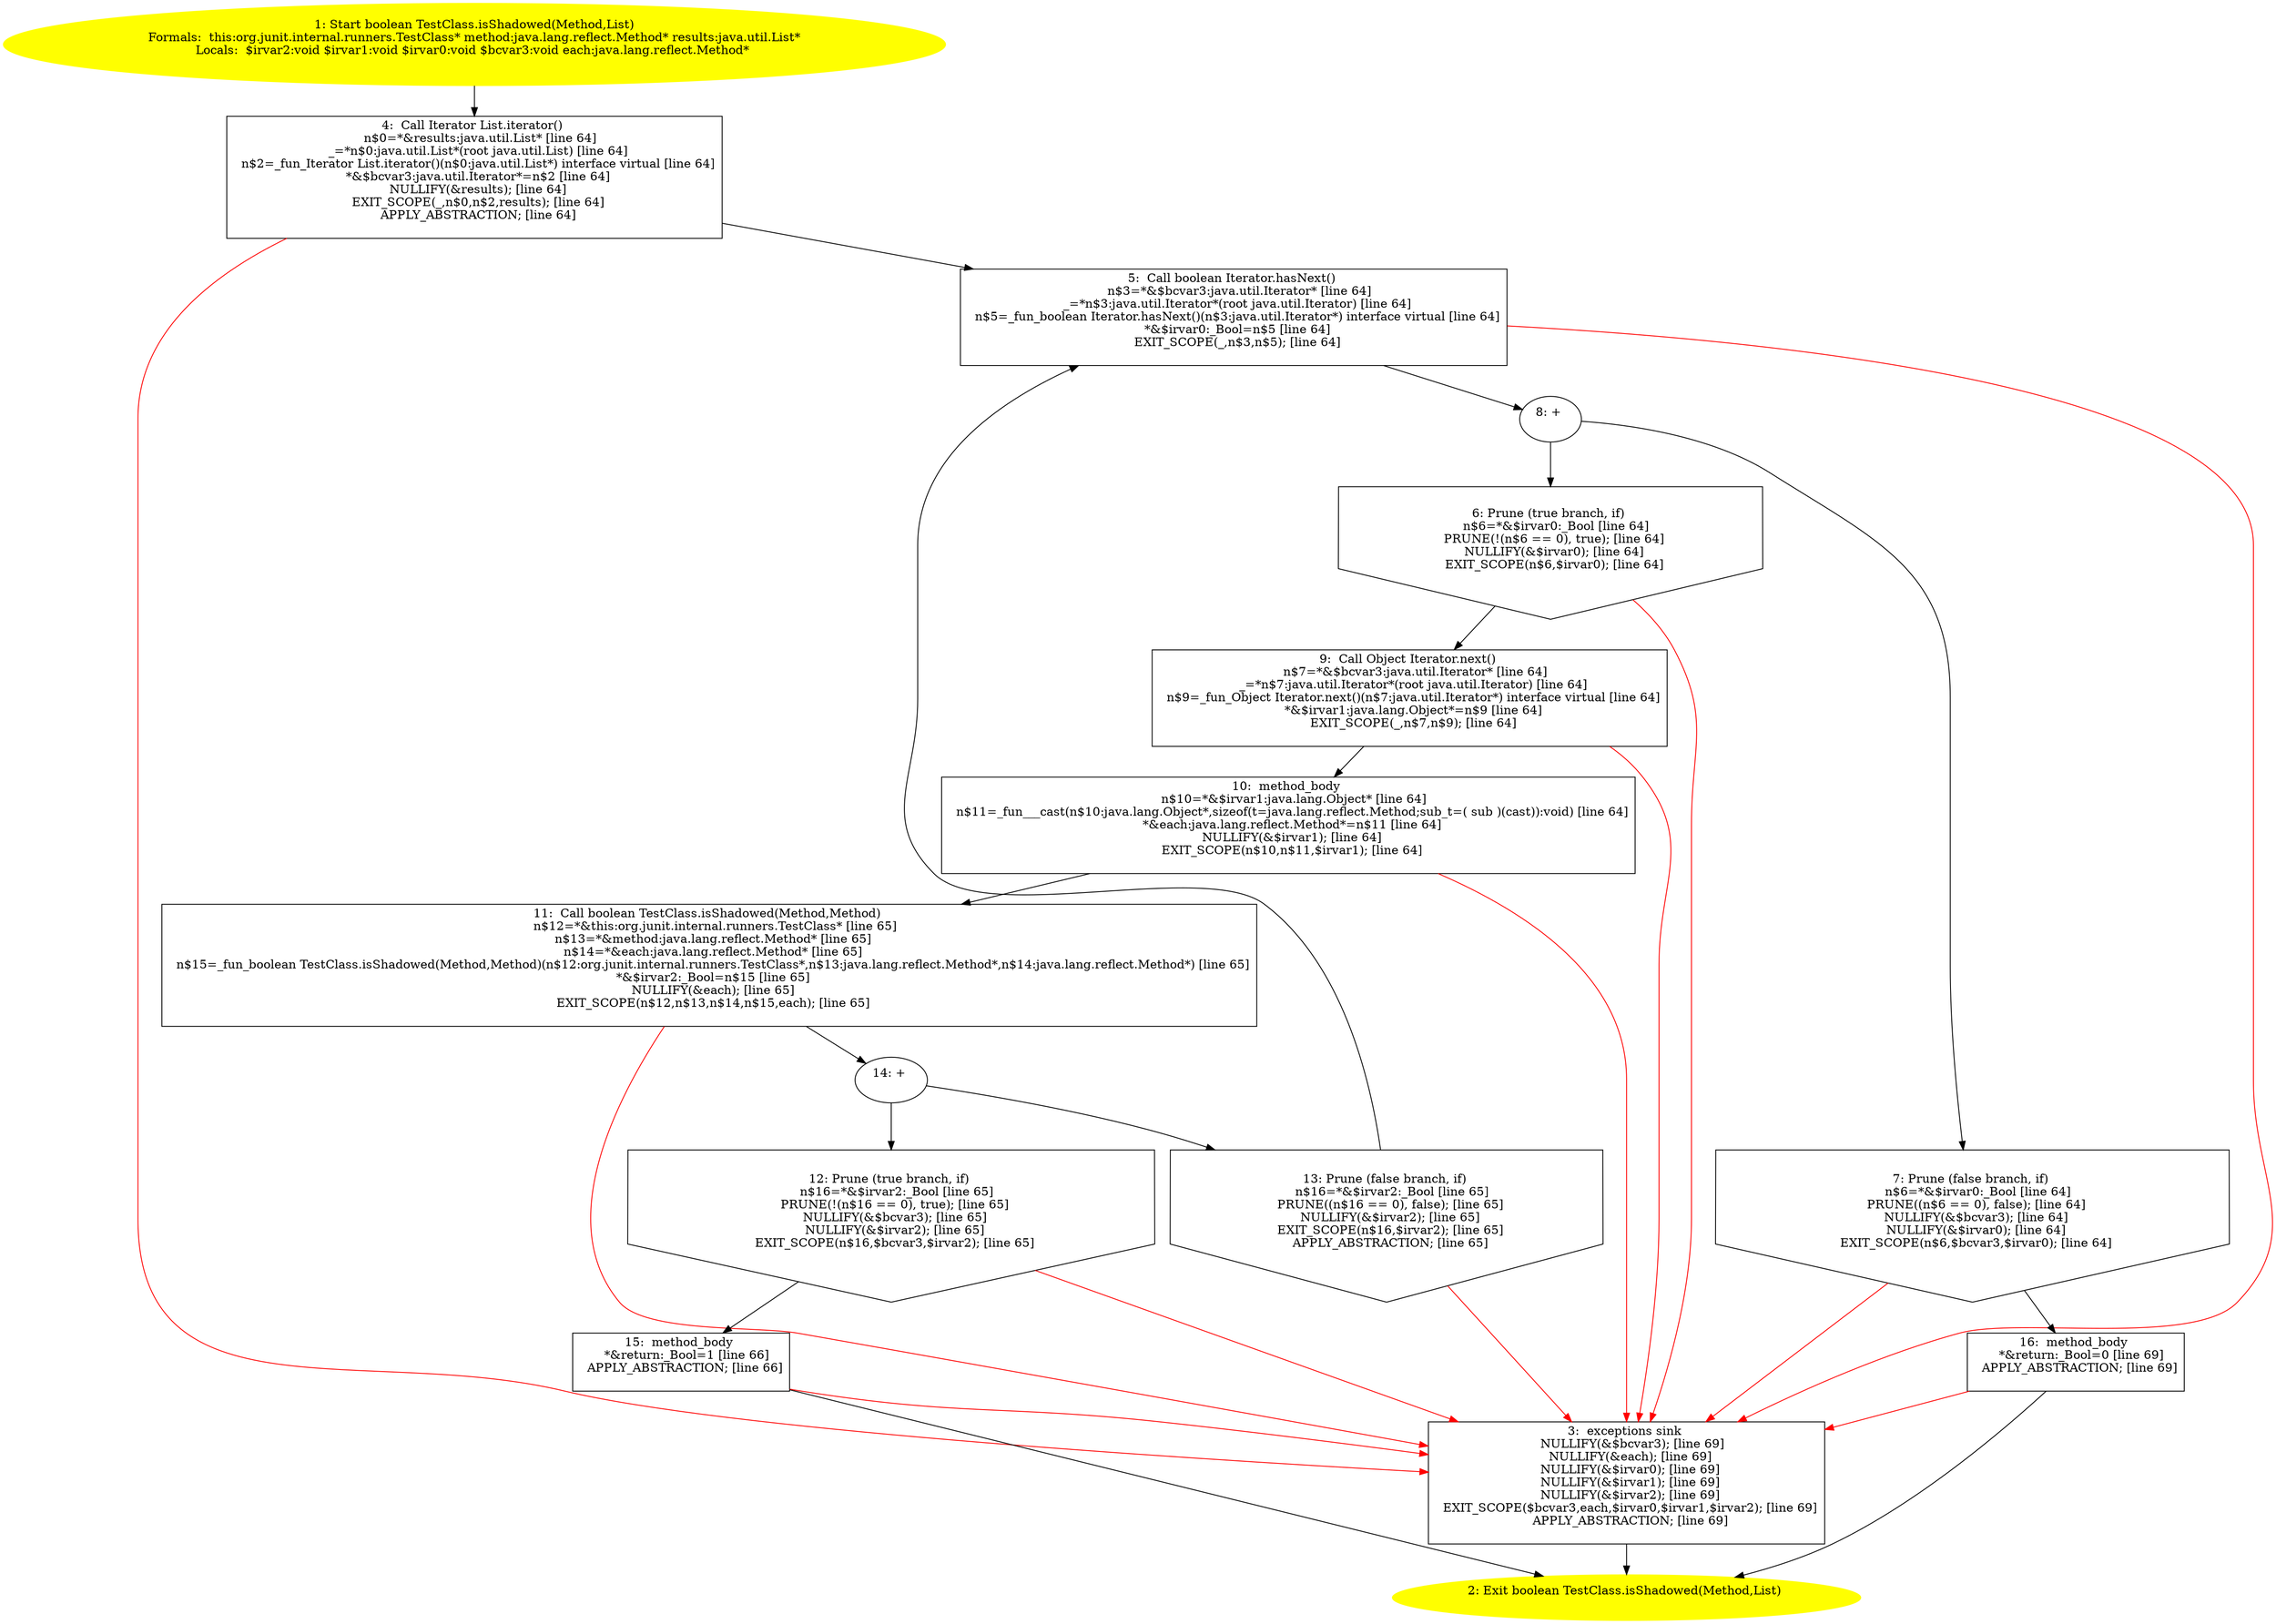 /* @generated */
digraph cfg {
"org.junit.internal.runners.TestClass.isShadowed(java.lang.reflect.Method,java.util.List):boolean.99b57d44bb3d51c8e5c2bc4193ed2a3f_1" [label="1: Start boolean TestClass.isShadowed(Method,List)\nFormals:  this:org.junit.internal.runners.TestClass* method:java.lang.reflect.Method* results:java.util.List*\nLocals:  $irvar2:void $irvar1:void $irvar0:void $bcvar3:void each:java.lang.reflect.Method* \n  " color=yellow style=filled]
	

	 "org.junit.internal.runners.TestClass.isShadowed(java.lang.reflect.Method,java.util.List):boolean.99b57d44bb3d51c8e5c2bc4193ed2a3f_1" -> "org.junit.internal.runners.TestClass.isShadowed(java.lang.reflect.Method,java.util.List):boolean.99b57d44bb3d51c8e5c2bc4193ed2a3f_4" ;
"org.junit.internal.runners.TestClass.isShadowed(java.lang.reflect.Method,java.util.List):boolean.99b57d44bb3d51c8e5c2bc4193ed2a3f_2" [label="2: Exit boolean TestClass.isShadowed(Method,List) \n  " color=yellow style=filled]
	

"org.junit.internal.runners.TestClass.isShadowed(java.lang.reflect.Method,java.util.List):boolean.99b57d44bb3d51c8e5c2bc4193ed2a3f_3" [label="3:  exceptions sink \n   NULLIFY(&$bcvar3); [line 69]\n  NULLIFY(&each); [line 69]\n  NULLIFY(&$irvar0); [line 69]\n  NULLIFY(&$irvar1); [line 69]\n  NULLIFY(&$irvar2); [line 69]\n  EXIT_SCOPE($bcvar3,each,$irvar0,$irvar1,$irvar2); [line 69]\n  APPLY_ABSTRACTION; [line 69]\n " shape="box"]
	

	 "org.junit.internal.runners.TestClass.isShadowed(java.lang.reflect.Method,java.util.List):boolean.99b57d44bb3d51c8e5c2bc4193ed2a3f_3" -> "org.junit.internal.runners.TestClass.isShadowed(java.lang.reflect.Method,java.util.List):boolean.99b57d44bb3d51c8e5c2bc4193ed2a3f_2" ;
"org.junit.internal.runners.TestClass.isShadowed(java.lang.reflect.Method,java.util.List):boolean.99b57d44bb3d51c8e5c2bc4193ed2a3f_4" [label="4:  Call Iterator List.iterator() \n   n$0=*&results:java.util.List* [line 64]\n  _=*n$0:java.util.List*(root java.util.List) [line 64]\n  n$2=_fun_Iterator List.iterator()(n$0:java.util.List*) interface virtual [line 64]\n  *&$bcvar3:java.util.Iterator*=n$2 [line 64]\n  NULLIFY(&results); [line 64]\n  EXIT_SCOPE(_,n$0,n$2,results); [line 64]\n  APPLY_ABSTRACTION; [line 64]\n " shape="box"]
	

	 "org.junit.internal.runners.TestClass.isShadowed(java.lang.reflect.Method,java.util.List):boolean.99b57d44bb3d51c8e5c2bc4193ed2a3f_4" -> "org.junit.internal.runners.TestClass.isShadowed(java.lang.reflect.Method,java.util.List):boolean.99b57d44bb3d51c8e5c2bc4193ed2a3f_5" ;
	 "org.junit.internal.runners.TestClass.isShadowed(java.lang.reflect.Method,java.util.List):boolean.99b57d44bb3d51c8e5c2bc4193ed2a3f_4" -> "org.junit.internal.runners.TestClass.isShadowed(java.lang.reflect.Method,java.util.List):boolean.99b57d44bb3d51c8e5c2bc4193ed2a3f_3" [color="red" ];
"org.junit.internal.runners.TestClass.isShadowed(java.lang.reflect.Method,java.util.List):boolean.99b57d44bb3d51c8e5c2bc4193ed2a3f_5" [label="5:  Call boolean Iterator.hasNext() \n   n$3=*&$bcvar3:java.util.Iterator* [line 64]\n  _=*n$3:java.util.Iterator*(root java.util.Iterator) [line 64]\n  n$5=_fun_boolean Iterator.hasNext()(n$3:java.util.Iterator*) interface virtual [line 64]\n  *&$irvar0:_Bool=n$5 [line 64]\n  EXIT_SCOPE(_,n$3,n$5); [line 64]\n " shape="box"]
	

	 "org.junit.internal.runners.TestClass.isShadowed(java.lang.reflect.Method,java.util.List):boolean.99b57d44bb3d51c8e5c2bc4193ed2a3f_5" -> "org.junit.internal.runners.TestClass.isShadowed(java.lang.reflect.Method,java.util.List):boolean.99b57d44bb3d51c8e5c2bc4193ed2a3f_8" ;
	 "org.junit.internal.runners.TestClass.isShadowed(java.lang.reflect.Method,java.util.List):boolean.99b57d44bb3d51c8e5c2bc4193ed2a3f_5" -> "org.junit.internal.runners.TestClass.isShadowed(java.lang.reflect.Method,java.util.List):boolean.99b57d44bb3d51c8e5c2bc4193ed2a3f_3" [color="red" ];
"org.junit.internal.runners.TestClass.isShadowed(java.lang.reflect.Method,java.util.List):boolean.99b57d44bb3d51c8e5c2bc4193ed2a3f_6" [label="6: Prune (true branch, if) \n   n$6=*&$irvar0:_Bool [line 64]\n  PRUNE(!(n$6 == 0), true); [line 64]\n  NULLIFY(&$irvar0); [line 64]\n  EXIT_SCOPE(n$6,$irvar0); [line 64]\n " shape="invhouse"]
	

	 "org.junit.internal.runners.TestClass.isShadowed(java.lang.reflect.Method,java.util.List):boolean.99b57d44bb3d51c8e5c2bc4193ed2a3f_6" -> "org.junit.internal.runners.TestClass.isShadowed(java.lang.reflect.Method,java.util.List):boolean.99b57d44bb3d51c8e5c2bc4193ed2a3f_9" ;
	 "org.junit.internal.runners.TestClass.isShadowed(java.lang.reflect.Method,java.util.List):boolean.99b57d44bb3d51c8e5c2bc4193ed2a3f_6" -> "org.junit.internal.runners.TestClass.isShadowed(java.lang.reflect.Method,java.util.List):boolean.99b57d44bb3d51c8e5c2bc4193ed2a3f_3" [color="red" ];
"org.junit.internal.runners.TestClass.isShadowed(java.lang.reflect.Method,java.util.List):boolean.99b57d44bb3d51c8e5c2bc4193ed2a3f_7" [label="7: Prune (false branch, if) \n   n$6=*&$irvar0:_Bool [line 64]\n  PRUNE((n$6 == 0), false); [line 64]\n  NULLIFY(&$bcvar3); [line 64]\n  NULLIFY(&$irvar0); [line 64]\n  EXIT_SCOPE(n$6,$bcvar3,$irvar0); [line 64]\n " shape="invhouse"]
	

	 "org.junit.internal.runners.TestClass.isShadowed(java.lang.reflect.Method,java.util.List):boolean.99b57d44bb3d51c8e5c2bc4193ed2a3f_7" -> "org.junit.internal.runners.TestClass.isShadowed(java.lang.reflect.Method,java.util.List):boolean.99b57d44bb3d51c8e5c2bc4193ed2a3f_16" ;
	 "org.junit.internal.runners.TestClass.isShadowed(java.lang.reflect.Method,java.util.List):boolean.99b57d44bb3d51c8e5c2bc4193ed2a3f_7" -> "org.junit.internal.runners.TestClass.isShadowed(java.lang.reflect.Method,java.util.List):boolean.99b57d44bb3d51c8e5c2bc4193ed2a3f_3" [color="red" ];
"org.junit.internal.runners.TestClass.isShadowed(java.lang.reflect.Method,java.util.List):boolean.99b57d44bb3d51c8e5c2bc4193ed2a3f_8" [label="8: + \n  " ]
	

	 "org.junit.internal.runners.TestClass.isShadowed(java.lang.reflect.Method,java.util.List):boolean.99b57d44bb3d51c8e5c2bc4193ed2a3f_8" -> "org.junit.internal.runners.TestClass.isShadowed(java.lang.reflect.Method,java.util.List):boolean.99b57d44bb3d51c8e5c2bc4193ed2a3f_6" ;
	 "org.junit.internal.runners.TestClass.isShadowed(java.lang.reflect.Method,java.util.List):boolean.99b57d44bb3d51c8e5c2bc4193ed2a3f_8" -> "org.junit.internal.runners.TestClass.isShadowed(java.lang.reflect.Method,java.util.List):boolean.99b57d44bb3d51c8e5c2bc4193ed2a3f_7" ;
"org.junit.internal.runners.TestClass.isShadowed(java.lang.reflect.Method,java.util.List):boolean.99b57d44bb3d51c8e5c2bc4193ed2a3f_9" [label="9:  Call Object Iterator.next() \n   n$7=*&$bcvar3:java.util.Iterator* [line 64]\n  _=*n$7:java.util.Iterator*(root java.util.Iterator) [line 64]\n  n$9=_fun_Object Iterator.next()(n$7:java.util.Iterator*) interface virtual [line 64]\n  *&$irvar1:java.lang.Object*=n$9 [line 64]\n  EXIT_SCOPE(_,n$7,n$9); [line 64]\n " shape="box"]
	

	 "org.junit.internal.runners.TestClass.isShadowed(java.lang.reflect.Method,java.util.List):boolean.99b57d44bb3d51c8e5c2bc4193ed2a3f_9" -> "org.junit.internal.runners.TestClass.isShadowed(java.lang.reflect.Method,java.util.List):boolean.99b57d44bb3d51c8e5c2bc4193ed2a3f_10" ;
	 "org.junit.internal.runners.TestClass.isShadowed(java.lang.reflect.Method,java.util.List):boolean.99b57d44bb3d51c8e5c2bc4193ed2a3f_9" -> "org.junit.internal.runners.TestClass.isShadowed(java.lang.reflect.Method,java.util.List):boolean.99b57d44bb3d51c8e5c2bc4193ed2a3f_3" [color="red" ];
"org.junit.internal.runners.TestClass.isShadowed(java.lang.reflect.Method,java.util.List):boolean.99b57d44bb3d51c8e5c2bc4193ed2a3f_10" [label="10:  method_body \n   n$10=*&$irvar1:java.lang.Object* [line 64]\n  n$11=_fun___cast(n$10:java.lang.Object*,sizeof(t=java.lang.reflect.Method;sub_t=( sub )(cast)):void) [line 64]\n  *&each:java.lang.reflect.Method*=n$11 [line 64]\n  NULLIFY(&$irvar1); [line 64]\n  EXIT_SCOPE(n$10,n$11,$irvar1); [line 64]\n " shape="box"]
	

	 "org.junit.internal.runners.TestClass.isShadowed(java.lang.reflect.Method,java.util.List):boolean.99b57d44bb3d51c8e5c2bc4193ed2a3f_10" -> "org.junit.internal.runners.TestClass.isShadowed(java.lang.reflect.Method,java.util.List):boolean.99b57d44bb3d51c8e5c2bc4193ed2a3f_11" ;
	 "org.junit.internal.runners.TestClass.isShadowed(java.lang.reflect.Method,java.util.List):boolean.99b57d44bb3d51c8e5c2bc4193ed2a3f_10" -> "org.junit.internal.runners.TestClass.isShadowed(java.lang.reflect.Method,java.util.List):boolean.99b57d44bb3d51c8e5c2bc4193ed2a3f_3" [color="red" ];
"org.junit.internal.runners.TestClass.isShadowed(java.lang.reflect.Method,java.util.List):boolean.99b57d44bb3d51c8e5c2bc4193ed2a3f_11" [label="11:  Call boolean TestClass.isShadowed(Method,Method) \n   n$12=*&this:org.junit.internal.runners.TestClass* [line 65]\n  n$13=*&method:java.lang.reflect.Method* [line 65]\n  n$14=*&each:java.lang.reflect.Method* [line 65]\n  n$15=_fun_boolean TestClass.isShadowed(Method,Method)(n$12:org.junit.internal.runners.TestClass*,n$13:java.lang.reflect.Method*,n$14:java.lang.reflect.Method*) [line 65]\n  *&$irvar2:_Bool=n$15 [line 65]\n  NULLIFY(&each); [line 65]\n  EXIT_SCOPE(n$12,n$13,n$14,n$15,each); [line 65]\n " shape="box"]
	

	 "org.junit.internal.runners.TestClass.isShadowed(java.lang.reflect.Method,java.util.List):boolean.99b57d44bb3d51c8e5c2bc4193ed2a3f_11" -> "org.junit.internal.runners.TestClass.isShadowed(java.lang.reflect.Method,java.util.List):boolean.99b57d44bb3d51c8e5c2bc4193ed2a3f_14" ;
	 "org.junit.internal.runners.TestClass.isShadowed(java.lang.reflect.Method,java.util.List):boolean.99b57d44bb3d51c8e5c2bc4193ed2a3f_11" -> "org.junit.internal.runners.TestClass.isShadowed(java.lang.reflect.Method,java.util.List):boolean.99b57d44bb3d51c8e5c2bc4193ed2a3f_3" [color="red" ];
"org.junit.internal.runners.TestClass.isShadowed(java.lang.reflect.Method,java.util.List):boolean.99b57d44bb3d51c8e5c2bc4193ed2a3f_12" [label="12: Prune (true branch, if) \n   n$16=*&$irvar2:_Bool [line 65]\n  PRUNE(!(n$16 == 0), true); [line 65]\n  NULLIFY(&$bcvar3); [line 65]\n  NULLIFY(&$irvar2); [line 65]\n  EXIT_SCOPE(n$16,$bcvar3,$irvar2); [line 65]\n " shape="invhouse"]
	

	 "org.junit.internal.runners.TestClass.isShadowed(java.lang.reflect.Method,java.util.List):boolean.99b57d44bb3d51c8e5c2bc4193ed2a3f_12" -> "org.junit.internal.runners.TestClass.isShadowed(java.lang.reflect.Method,java.util.List):boolean.99b57d44bb3d51c8e5c2bc4193ed2a3f_15" ;
	 "org.junit.internal.runners.TestClass.isShadowed(java.lang.reflect.Method,java.util.List):boolean.99b57d44bb3d51c8e5c2bc4193ed2a3f_12" -> "org.junit.internal.runners.TestClass.isShadowed(java.lang.reflect.Method,java.util.List):boolean.99b57d44bb3d51c8e5c2bc4193ed2a3f_3" [color="red" ];
"org.junit.internal.runners.TestClass.isShadowed(java.lang.reflect.Method,java.util.List):boolean.99b57d44bb3d51c8e5c2bc4193ed2a3f_13" [label="13: Prune (false branch, if) \n   n$16=*&$irvar2:_Bool [line 65]\n  PRUNE((n$16 == 0), false); [line 65]\n  NULLIFY(&$irvar2); [line 65]\n  EXIT_SCOPE(n$16,$irvar2); [line 65]\n  APPLY_ABSTRACTION; [line 65]\n " shape="invhouse"]
	

	 "org.junit.internal.runners.TestClass.isShadowed(java.lang.reflect.Method,java.util.List):boolean.99b57d44bb3d51c8e5c2bc4193ed2a3f_13" -> "org.junit.internal.runners.TestClass.isShadowed(java.lang.reflect.Method,java.util.List):boolean.99b57d44bb3d51c8e5c2bc4193ed2a3f_5" ;
	 "org.junit.internal.runners.TestClass.isShadowed(java.lang.reflect.Method,java.util.List):boolean.99b57d44bb3d51c8e5c2bc4193ed2a3f_13" -> "org.junit.internal.runners.TestClass.isShadowed(java.lang.reflect.Method,java.util.List):boolean.99b57d44bb3d51c8e5c2bc4193ed2a3f_3" [color="red" ];
"org.junit.internal.runners.TestClass.isShadowed(java.lang.reflect.Method,java.util.List):boolean.99b57d44bb3d51c8e5c2bc4193ed2a3f_14" [label="14: + \n  " ]
	

	 "org.junit.internal.runners.TestClass.isShadowed(java.lang.reflect.Method,java.util.List):boolean.99b57d44bb3d51c8e5c2bc4193ed2a3f_14" -> "org.junit.internal.runners.TestClass.isShadowed(java.lang.reflect.Method,java.util.List):boolean.99b57d44bb3d51c8e5c2bc4193ed2a3f_12" ;
	 "org.junit.internal.runners.TestClass.isShadowed(java.lang.reflect.Method,java.util.List):boolean.99b57d44bb3d51c8e5c2bc4193ed2a3f_14" -> "org.junit.internal.runners.TestClass.isShadowed(java.lang.reflect.Method,java.util.List):boolean.99b57d44bb3d51c8e5c2bc4193ed2a3f_13" ;
"org.junit.internal.runners.TestClass.isShadowed(java.lang.reflect.Method,java.util.List):boolean.99b57d44bb3d51c8e5c2bc4193ed2a3f_15" [label="15:  method_body \n   *&return:_Bool=1 [line 66]\n  APPLY_ABSTRACTION; [line 66]\n " shape="box"]
	

	 "org.junit.internal.runners.TestClass.isShadowed(java.lang.reflect.Method,java.util.List):boolean.99b57d44bb3d51c8e5c2bc4193ed2a3f_15" -> "org.junit.internal.runners.TestClass.isShadowed(java.lang.reflect.Method,java.util.List):boolean.99b57d44bb3d51c8e5c2bc4193ed2a3f_2" ;
	 "org.junit.internal.runners.TestClass.isShadowed(java.lang.reflect.Method,java.util.List):boolean.99b57d44bb3d51c8e5c2bc4193ed2a3f_15" -> "org.junit.internal.runners.TestClass.isShadowed(java.lang.reflect.Method,java.util.List):boolean.99b57d44bb3d51c8e5c2bc4193ed2a3f_3" [color="red" ];
"org.junit.internal.runners.TestClass.isShadowed(java.lang.reflect.Method,java.util.List):boolean.99b57d44bb3d51c8e5c2bc4193ed2a3f_16" [label="16:  method_body \n   *&return:_Bool=0 [line 69]\n  APPLY_ABSTRACTION; [line 69]\n " shape="box"]
	

	 "org.junit.internal.runners.TestClass.isShadowed(java.lang.reflect.Method,java.util.List):boolean.99b57d44bb3d51c8e5c2bc4193ed2a3f_16" -> "org.junit.internal.runners.TestClass.isShadowed(java.lang.reflect.Method,java.util.List):boolean.99b57d44bb3d51c8e5c2bc4193ed2a3f_2" ;
	 "org.junit.internal.runners.TestClass.isShadowed(java.lang.reflect.Method,java.util.List):boolean.99b57d44bb3d51c8e5c2bc4193ed2a3f_16" -> "org.junit.internal.runners.TestClass.isShadowed(java.lang.reflect.Method,java.util.List):boolean.99b57d44bb3d51c8e5c2bc4193ed2a3f_3" [color="red" ];
}
